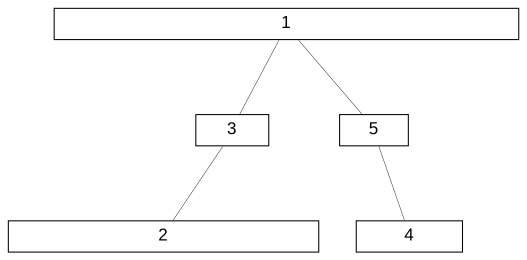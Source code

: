 graph graph0 {

    fontsize=8; 
    fontname="Arial";
    splines=true; 
    sep=1;
    overlap=false;

{ 
    node [shape=rect,fontname="Arial",fontsize=8,margin=0,penwidth=0.5,fillcolor=none];

    1 [fixedsize=true,id="el1",width=3.100,height=0.207];
    2 [fixedsize=true,id="el2",width=2.065,height=0.207];
    3 [fixedsize=true,id="el3",width=0.483,height=0.207];
    4 [fixedsize=true,id="el4",width=0.712,height=0.207];
    5 [fixedsize=true,id="el5",width=0.464,height=0.207];
}
edge [penwidth=0.2];
3 -- 2 [id="edge3_2",dir="none"];
5 -- 4 [id="edge5_4",dir="none"];
1 -- 3 [id="edge1_3",dir="none"];
1 -- 5 [id="edge1_5",dir="none"];
}
